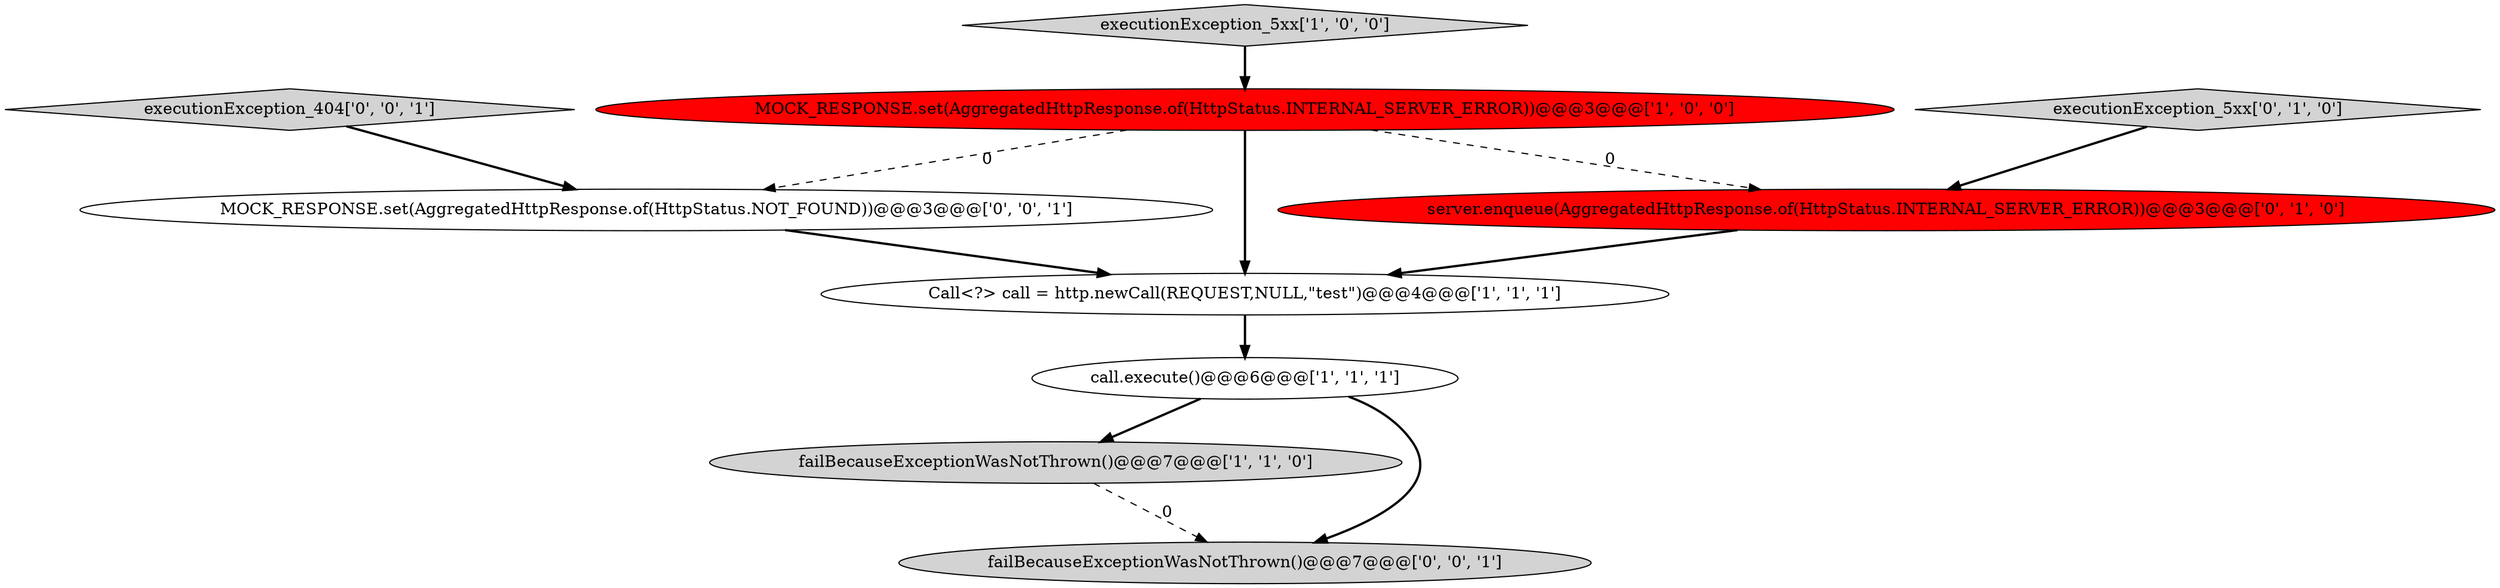 digraph {
3 [style = filled, label = "executionException_5xx['1', '0', '0']", fillcolor = lightgray, shape = diamond image = "AAA0AAABBB1BBB"];
6 [style = filled, label = "server.enqueue(AggregatedHttpResponse.of(HttpStatus.INTERNAL_SERVER_ERROR))@@@3@@@['0', '1', '0']", fillcolor = red, shape = ellipse image = "AAA1AAABBB2BBB"];
1 [style = filled, label = "Call<?> call = http.newCall(REQUEST,NULL,\"test\")@@@4@@@['1', '1', '1']", fillcolor = white, shape = ellipse image = "AAA0AAABBB1BBB"];
9 [style = filled, label = "executionException_404['0', '0', '1']", fillcolor = lightgray, shape = diamond image = "AAA0AAABBB3BBB"];
5 [style = filled, label = "executionException_5xx['0', '1', '0']", fillcolor = lightgray, shape = diamond image = "AAA0AAABBB2BBB"];
7 [style = filled, label = "MOCK_RESPONSE.set(AggregatedHttpResponse.of(HttpStatus.NOT_FOUND))@@@3@@@['0', '0', '1']", fillcolor = white, shape = ellipse image = "AAA0AAABBB3BBB"];
2 [style = filled, label = "failBecauseExceptionWasNotThrown()@@@7@@@['1', '1', '0']", fillcolor = lightgray, shape = ellipse image = "AAA0AAABBB1BBB"];
8 [style = filled, label = "failBecauseExceptionWasNotThrown()@@@7@@@['0', '0', '1']", fillcolor = lightgray, shape = ellipse image = "AAA0AAABBB3BBB"];
4 [style = filled, label = "MOCK_RESPONSE.set(AggregatedHttpResponse.of(HttpStatus.INTERNAL_SERVER_ERROR))@@@3@@@['1', '0', '0']", fillcolor = red, shape = ellipse image = "AAA1AAABBB1BBB"];
0 [style = filled, label = "call.execute()@@@6@@@['1', '1', '1']", fillcolor = white, shape = ellipse image = "AAA0AAABBB1BBB"];
6->1 [style = bold, label=""];
4->1 [style = bold, label=""];
7->1 [style = bold, label=""];
1->0 [style = bold, label=""];
5->6 [style = bold, label=""];
9->7 [style = bold, label=""];
4->6 [style = dashed, label="0"];
4->7 [style = dashed, label="0"];
3->4 [style = bold, label=""];
2->8 [style = dashed, label="0"];
0->2 [style = bold, label=""];
0->8 [style = bold, label=""];
}
